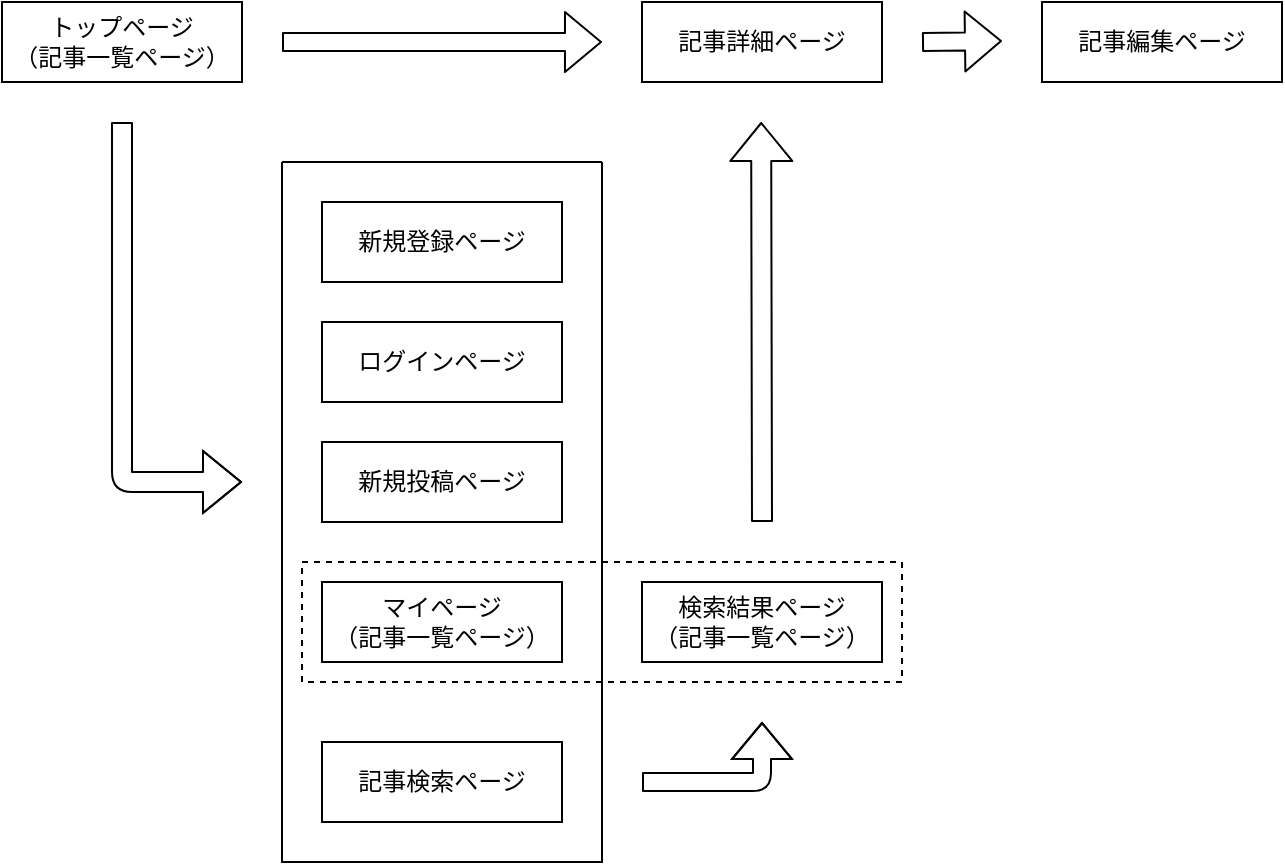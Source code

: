 <mxfile>
    <diagram id="ojSsm-lkLyiqWuSLwK1D" name="ページ1">
        <mxGraphModel dx="680" dy="552" grid="0" gridSize="10" guides="1" tooltips="1" connect="1" arrows="1" fold="1" page="1" pageScale="1" pageWidth="827" pageHeight="1169" math="0" shadow="0">
            <root>
                <mxCell id="0"/>
                <mxCell id="1" parent="0"/>
                <mxCell id="76" value="" style="rounded=0;whiteSpace=wrap;html=1;dashed=1;" parent="1" vertex="1">
                    <mxGeometry x="190" y="320" width="300" height="60" as="geometry"/>
                </mxCell>
                <mxCell id="67" value="" style="swimlane;startSize=0;fontSize=12;fillColor=#000000;" parent="1" vertex="1">
                    <mxGeometry x="180" y="120" width="160" height="350" as="geometry"/>
                </mxCell>
                <mxCell id="73" value="記事検索ページ" style="whiteSpace=wrap;html=1;align=center;" parent="67" vertex="1">
                    <mxGeometry x="20" y="290" width="120" height="40" as="geometry"/>
                </mxCell>
                <mxCell id="9" value="マイページ&lt;br&gt;（記事一覧ページ）" style="whiteSpace=wrap;html=1;align=center;fontSize=12;" parent="67" vertex="1">
                    <mxGeometry x="20" y="210" width="120" height="40" as="geometry"/>
                </mxCell>
                <mxCell id="2" value="トップページ&lt;br&gt;（記事一覧ページ）" style="whiteSpace=wrap;html=1;align=center;" parent="1" vertex="1">
                    <mxGeometry x="40" y="40" width="120" height="40" as="geometry"/>
                </mxCell>
                <mxCell id="6" value="記事詳細ページ" style="whiteSpace=wrap;html=1;align=center;" parent="1" vertex="1">
                    <mxGeometry x="360" y="40" width="120" height="40" as="geometry"/>
                </mxCell>
                <mxCell id="7" value="記事編集ページ" style="whiteSpace=wrap;html=1;align=center;" parent="1" vertex="1">
                    <mxGeometry x="560" y="40" width="120" height="40" as="geometry"/>
                </mxCell>
                <mxCell id="37" style="edgeStyle=orthogonalEdgeStyle;rounded=0;orthogonalLoop=1;jettySize=auto;html=1;exitX=0.5;exitY=1;exitDx=0;exitDy=0;fontSize=12;startArrow=none;startFill=0;endArrow=classic;endFill=1;" parent="1" source="2" target="2" edge="1">
                    <mxGeometry relative="1" as="geometry"/>
                </mxCell>
                <mxCell id="55" value="" style="shape=flexArrow;endArrow=classic;html=1;fontSize=12;width=9;endSize=5.67;" parent="1" edge="1">
                    <mxGeometry width="50" height="50" relative="1" as="geometry">
                        <mxPoint x="500" y="60" as="sourcePoint"/>
                        <mxPoint x="540" y="59.5" as="targetPoint"/>
                    </mxGeometry>
                </mxCell>
                <mxCell id="3" value="新規登録ページ" style="whiteSpace=wrap;html=1;align=center;" parent="1" vertex="1">
                    <mxGeometry x="200" y="140" width="120" height="40" as="geometry"/>
                </mxCell>
                <mxCell id="4" value="ログインページ" style="whiteSpace=wrap;html=1;align=center;" parent="1" vertex="1">
                    <mxGeometry x="200" y="200" width="120" height="40" as="geometry"/>
                </mxCell>
                <mxCell id="5" value="新規投稿ページ" style="whiteSpace=wrap;html=1;align=center;" parent="1" vertex="1">
                    <mxGeometry x="200" y="260" width="120" height="40" as="geometry"/>
                </mxCell>
                <mxCell id="65" value="" style="shape=flexArrow;endArrow=classic;html=1;fontSize=12;width=9;endSize=5.67;" parent="1" edge="1">
                    <mxGeometry width="50" height="50" relative="1" as="geometry">
                        <mxPoint x="180" y="60" as="sourcePoint"/>
                        <mxPoint x="340" y="60" as="targetPoint"/>
                    </mxGeometry>
                </mxCell>
                <mxCell id="68" value="" style="shape=flexArrow;endArrow=classic;html=1;fontSize=12;" parent="1" edge="1">
                    <mxGeometry width="50" height="50" relative="1" as="geometry">
                        <mxPoint x="420" y="300" as="sourcePoint"/>
                        <mxPoint x="419.58" y="100" as="targetPoint"/>
                        <Array as="points"/>
                    </mxGeometry>
                </mxCell>
                <mxCell id="69" value="" style="shape=flexArrow;endArrow=classic;html=1;fontSize=12;" parent="1" edge="1">
                    <mxGeometry width="50" height="50" relative="1" as="geometry">
                        <mxPoint x="100" y="100" as="sourcePoint"/>
                        <mxPoint x="160" y="280" as="targetPoint"/>
                        <Array as="points">
                            <mxPoint x="100" y="280"/>
                        </Array>
                    </mxGeometry>
                </mxCell>
                <mxCell id="10" value="検索結果ページ&lt;br&gt;（記事一覧ページ）" style="whiteSpace=wrap;html=1;align=center;" parent="1" vertex="1">
                    <mxGeometry x="360" y="330" width="120" height="40" as="geometry"/>
                </mxCell>
                <mxCell id="74" value="" style="shape=flexArrow;endArrow=classic;html=1;fontSize=12;width=9;endSize=5.67;" parent="1" edge="1">
                    <mxGeometry width="50" height="50" relative="1" as="geometry">
                        <mxPoint x="360" y="430" as="sourcePoint"/>
                        <mxPoint x="420" y="400" as="targetPoint"/>
                        <Array as="points">
                            <mxPoint x="420" y="430"/>
                        </Array>
                    </mxGeometry>
                </mxCell>
            </root>
        </mxGraphModel>
    </diagram>
</mxfile>